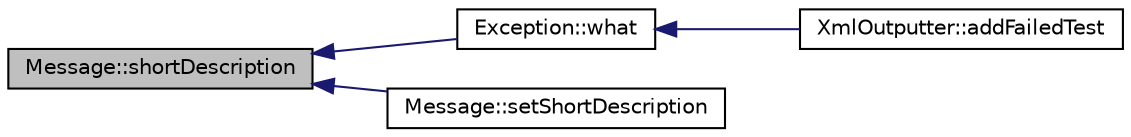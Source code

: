 digraph "Message::shortDescription"
{
  edge [fontname="Helvetica",fontsize="10",labelfontname="Helvetica",labelfontsize="10"];
  node [fontname="Helvetica",fontsize="10",shape=record];
  rankdir="LR";
  Node1 [label="Message::shortDescription",height=0.2,width=0.4,color="black", fillcolor="grey75", style="filled", fontcolor="black"];
  Node1 -> Node2 [dir="back",color="midnightblue",fontsize="10",style="solid",fontname="Helvetica"];
  Node2 [label="Exception::what",height=0.2,width=0.4,color="black", fillcolor="white", style="filled",URL="$class_exception.html#a380f0477d9ef319911e7a8167bd47f1f",tooltip="Returns descriptive message. "];
  Node2 -> Node3 [dir="back",color="midnightblue",fontsize="10",style="solid",fontname="Helvetica"];
  Node3 [label="XmlOutputter::addFailedTest",height=0.2,width=0.4,color="black", fillcolor="white", style="filled",URL="$class_xml_outputter.html#a5002fa353d24724288987e704763def2",tooltip="Adds a failed test to the failed tests node. Creates a new element containing datas about the failed ..."];
  Node1 -> Node4 [dir="back",color="midnightblue",fontsize="10",style="solid",fontname="Helvetica"];
  Node4 [label="Message::setShortDescription",height=0.2,width=0.4,color="black", fillcolor="white", style="filled",URL="$class_message.html#a3f2362cf70c38b79a188dd8545d24d03",tooltip="Sets the short description. "];
}

